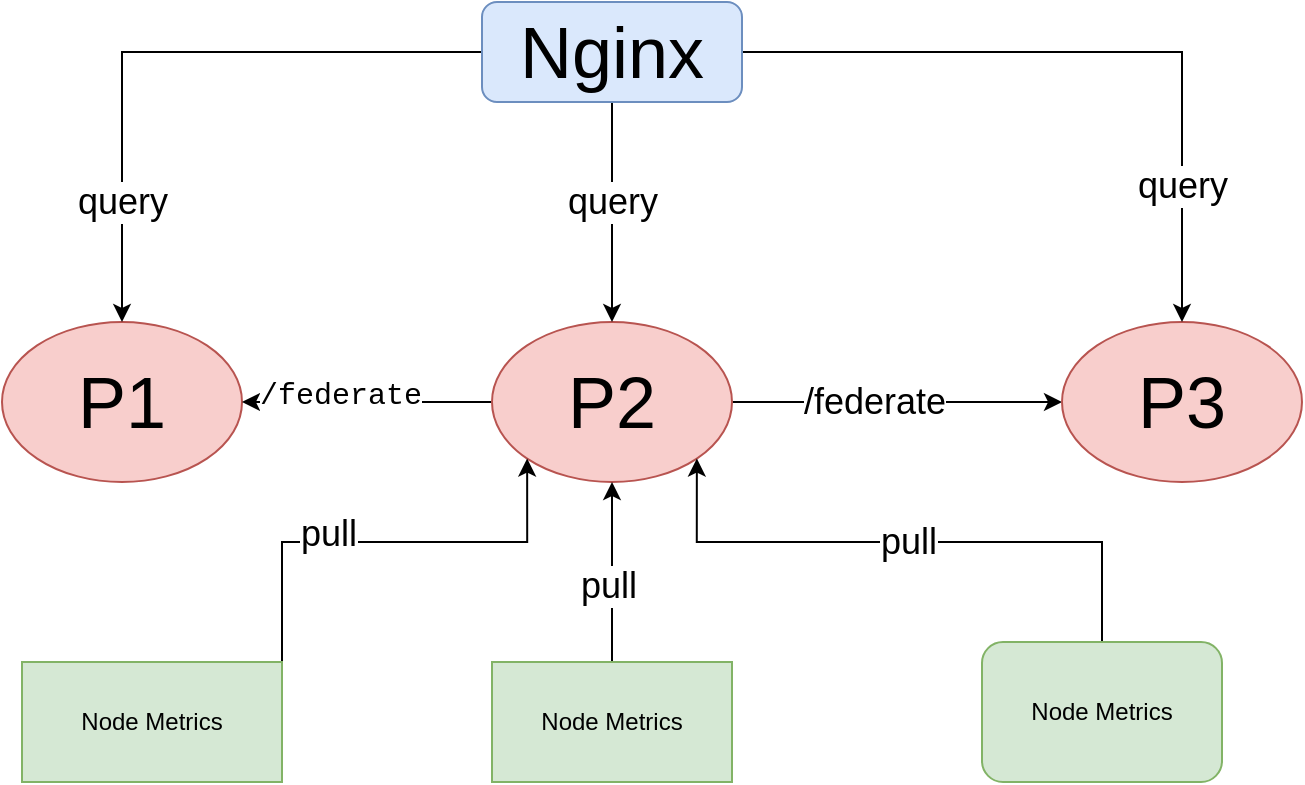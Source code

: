 <mxfile version="21.1.4" type="github">
  <diagram name="第 1 页" id="f94dO5qMRCgPtauUJSVI">
    <mxGraphModel dx="954" dy="616" grid="1" gridSize="10" guides="1" tooltips="1" connect="1" arrows="1" fold="1" page="1" pageScale="1" pageWidth="827" pageHeight="1169" math="0" shadow="0">
      <root>
        <mxCell id="0" />
        <mxCell id="1" parent="0" />
        <mxCell id="PQ0uDRjKzBcIBtXjpBZq-3" value="&lt;font style=&quot;font-size: 36px;&quot;&gt;P1&lt;/font&gt;" style="ellipse;whiteSpace=wrap;html=1;fillColor=#f8cecc;strokeColor=#b85450;" vertex="1" parent="1">
          <mxGeometry x="100" y="220" width="120" height="80" as="geometry" />
        </mxCell>
        <mxCell id="PQ0uDRjKzBcIBtXjpBZq-33" style="edgeStyle=orthogonalEdgeStyle;rounded=0;orthogonalLoop=1;jettySize=auto;html=1;exitX=0;exitY=0.5;exitDx=0;exitDy=0;" edge="1" parent="1" source="PQ0uDRjKzBcIBtXjpBZq-4" target="PQ0uDRjKzBcIBtXjpBZq-3">
          <mxGeometry relative="1" as="geometry" />
        </mxCell>
        <mxCell id="PQ0uDRjKzBcIBtXjpBZq-34" value="&lt;div style=&quot;font-family: Menlo, Monaco, &amp;quot;Courier New&amp;quot;, monospace; font-size: 15px; line-height: 23px;&quot;&gt;&lt;span style=&quot;background-color: rgb(255, 255, 255);&quot;&gt;/federate&lt;/span&gt;&lt;/div&gt;" style="edgeLabel;html=1;align=center;verticalAlign=middle;resizable=0;points=[];" vertex="1" connectable="0" parent="PQ0uDRjKzBcIBtXjpBZq-33">
          <mxGeometry x="0.218" y="-3" relative="1" as="geometry">
            <mxPoint as="offset" />
          </mxGeometry>
        </mxCell>
        <mxCell id="PQ0uDRjKzBcIBtXjpBZq-35" style="edgeStyle=orthogonalEdgeStyle;rounded=0;orthogonalLoop=1;jettySize=auto;html=1;exitX=1;exitY=0.5;exitDx=0;exitDy=0;" edge="1" parent="1" source="PQ0uDRjKzBcIBtXjpBZq-4">
          <mxGeometry relative="1" as="geometry">
            <mxPoint x="630" y="260" as="targetPoint" />
          </mxGeometry>
        </mxCell>
        <mxCell id="PQ0uDRjKzBcIBtXjpBZq-37" value="&lt;font style=&quot;font-size: 18px;&quot;&gt;/federate&lt;/font&gt;" style="edgeLabel;html=1;align=center;verticalAlign=middle;resizable=0;points=[];" vertex="1" connectable="0" parent="PQ0uDRjKzBcIBtXjpBZq-35">
          <mxGeometry x="-0.14" relative="1" as="geometry">
            <mxPoint as="offset" />
          </mxGeometry>
        </mxCell>
        <mxCell id="PQ0uDRjKzBcIBtXjpBZq-4" value="&lt;font style=&quot;font-size: 36px;&quot;&gt;P2&lt;/font&gt;" style="ellipse;whiteSpace=wrap;html=1;fillColor=#f8cecc;strokeColor=#b85450;" vertex="1" parent="1">
          <mxGeometry x="345" y="220" width="120" height="80" as="geometry" />
        </mxCell>
        <mxCell id="PQ0uDRjKzBcIBtXjpBZq-31" style="edgeStyle=orthogonalEdgeStyle;rounded=0;orthogonalLoop=1;jettySize=auto;html=1;entryX=0;entryY=1;entryDx=0;entryDy=0;" edge="1" parent="1" source="PQ0uDRjKzBcIBtXjpBZq-5" target="PQ0uDRjKzBcIBtXjpBZq-4">
          <mxGeometry relative="1" as="geometry">
            <Array as="points">
              <mxPoint x="240" y="330" />
              <mxPoint x="363" y="330" />
            </Array>
          </mxGeometry>
        </mxCell>
        <mxCell id="PQ0uDRjKzBcIBtXjpBZq-32" value="&lt;font style=&quot;font-size: 18px;&quot;&gt;pull&lt;/font&gt;" style="edgeLabel;html=1;align=center;verticalAlign=middle;resizable=0;points=[];" vertex="1" connectable="0" parent="PQ0uDRjKzBcIBtXjpBZq-31">
          <mxGeometry x="-0.265" y="4" relative="1" as="geometry">
            <mxPoint as="offset" />
          </mxGeometry>
        </mxCell>
        <mxCell id="PQ0uDRjKzBcIBtXjpBZq-5" value="Node Metrics" style="rounded=0;whiteSpace=wrap;html=1;fillColor=#d5e8d4;strokeColor=#82b366;" vertex="1" parent="1">
          <mxGeometry x="110" y="390" width="130" height="60" as="geometry" />
        </mxCell>
        <mxCell id="PQ0uDRjKzBcIBtXjpBZq-9" value="" style="edgeStyle=orthogonalEdgeStyle;rounded=0;orthogonalLoop=1;jettySize=auto;html=1;" edge="1" parent="1" source="PQ0uDRjKzBcIBtXjpBZq-6" target="PQ0uDRjKzBcIBtXjpBZq-4">
          <mxGeometry relative="1" as="geometry" />
        </mxCell>
        <mxCell id="PQ0uDRjKzBcIBtXjpBZq-11" value="&lt;font style=&quot;font-size: 18px;&quot;&gt;pull&lt;/font&gt;" style="edgeLabel;html=1;align=center;verticalAlign=middle;resizable=0;points=[];" vertex="1" connectable="0" parent="PQ0uDRjKzBcIBtXjpBZq-9">
          <mxGeometry x="-0.156" y="2" relative="1" as="geometry">
            <mxPoint as="offset" />
          </mxGeometry>
        </mxCell>
        <mxCell id="PQ0uDRjKzBcIBtXjpBZq-6" value="Node Metrics" style="rounded=0;whiteSpace=wrap;html=1;fillColor=#d5e8d4;strokeColor=#82b366;" vertex="1" parent="1">
          <mxGeometry x="345" y="390" width="120" height="60" as="geometry" />
        </mxCell>
        <mxCell id="PQ0uDRjKzBcIBtXjpBZq-36" value="&lt;font style=&quot;font-size: 36px;&quot;&gt;P3&lt;/font&gt;" style="ellipse;whiteSpace=wrap;html=1;fillColor=#f8cecc;strokeColor=#b85450;" vertex="1" parent="1">
          <mxGeometry x="630" y="220" width="120" height="80" as="geometry" />
        </mxCell>
        <mxCell id="PQ0uDRjKzBcIBtXjpBZq-39" style="edgeStyle=orthogonalEdgeStyle;rounded=0;orthogonalLoop=1;jettySize=auto;html=1;" edge="1" parent="1" source="PQ0uDRjKzBcIBtXjpBZq-38" target="PQ0uDRjKzBcIBtXjpBZq-3">
          <mxGeometry relative="1" as="geometry" />
        </mxCell>
        <mxCell id="PQ0uDRjKzBcIBtXjpBZq-43" value="&lt;font style=&quot;font-size: 18px;&quot;&gt;query&lt;/font&gt;" style="edgeLabel;html=1;align=center;verticalAlign=middle;resizable=0;points=[];" vertex="1" connectable="0" parent="PQ0uDRjKzBcIBtXjpBZq-39">
          <mxGeometry x="0.438" y="3" relative="1" as="geometry">
            <mxPoint x="-3" y="28" as="offset" />
          </mxGeometry>
        </mxCell>
        <mxCell id="PQ0uDRjKzBcIBtXjpBZq-40" style="edgeStyle=orthogonalEdgeStyle;rounded=0;orthogonalLoop=1;jettySize=auto;html=1;entryX=0.5;entryY=0;entryDx=0;entryDy=0;" edge="1" parent="1" source="PQ0uDRjKzBcIBtXjpBZq-38" target="PQ0uDRjKzBcIBtXjpBZq-4">
          <mxGeometry relative="1" as="geometry" />
        </mxCell>
        <mxCell id="PQ0uDRjKzBcIBtXjpBZq-44" value="&lt;font style=&quot;font-size: 18px;&quot;&gt;query&lt;/font&gt;" style="edgeLabel;html=1;align=center;verticalAlign=middle;resizable=0;points=[];" vertex="1" connectable="0" parent="PQ0uDRjKzBcIBtXjpBZq-40">
          <mxGeometry x="0.018" y="-1" relative="1" as="geometry">
            <mxPoint x="1" y="-6" as="offset" />
          </mxGeometry>
        </mxCell>
        <mxCell id="PQ0uDRjKzBcIBtXjpBZq-41" style="edgeStyle=orthogonalEdgeStyle;rounded=0;orthogonalLoop=1;jettySize=auto;html=1;exitX=1;exitY=0.5;exitDx=0;exitDy=0;entryX=0.5;entryY=0;entryDx=0;entryDy=0;" edge="1" parent="1" source="PQ0uDRjKzBcIBtXjpBZq-38" target="PQ0uDRjKzBcIBtXjpBZq-36">
          <mxGeometry relative="1" as="geometry" />
        </mxCell>
        <mxCell id="PQ0uDRjKzBcIBtXjpBZq-45" value="&lt;font style=&quot;font-size: 18px;&quot;&gt;query&lt;/font&gt;" style="edgeLabel;html=1;align=center;verticalAlign=middle;resizable=0;points=[];" vertex="1" connectable="0" parent="PQ0uDRjKzBcIBtXjpBZq-41">
          <mxGeometry x="0.617" y="-2" relative="1" as="geometry">
            <mxPoint x="2" as="offset" />
          </mxGeometry>
        </mxCell>
        <mxCell id="PQ0uDRjKzBcIBtXjpBZq-38" value="&lt;font style=&quot;font-size: 36px;&quot;&gt;Nginx&lt;/font&gt;" style="rounded=1;whiteSpace=wrap;html=1;fillColor=#dae8fc;strokeColor=#6c8ebf;" vertex="1" parent="1">
          <mxGeometry x="340" y="60" width="130" height="50" as="geometry" />
        </mxCell>
        <mxCell id="PQ0uDRjKzBcIBtXjpBZq-49" value="&lt;font style=&quot;font-size: 18px;&quot;&gt;pull&lt;/font&gt;" style="edgeStyle=orthogonalEdgeStyle;rounded=0;orthogonalLoop=1;jettySize=auto;html=1;entryX=1;entryY=1;entryDx=0;entryDy=0;" edge="1" parent="1" source="PQ0uDRjKzBcIBtXjpBZq-46" target="PQ0uDRjKzBcIBtXjpBZq-4">
          <mxGeometry relative="1" as="geometry">
            <mxPoint x="480" y="280" as="targetPoint" />
            <Array as="points">
              <mxPoint x="650" y="330" />
              <mxPoint x="447" y="330" />
            </Array>
          </mxGeometry>
        </mxCell>
        <mxCell id="PQ0uDRjKzBcIBtXjpBZq-46" value="Node Metrics" style="rounded=1;whiteSpace=wrap;html=1;fillColor=#d5e8d4;strokeColor=#82b366;" vertex="1" parent="1">
          <mxGeometry x="590" y="380" width="120" height="70" as="geometry" />
        </mxCell>
      </root>
    </mxGraphModel>
  </diagram>
</mxfile>
